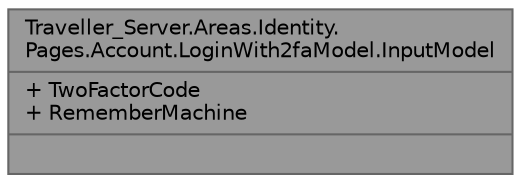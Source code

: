 digraph "Traveller_Server.Areas.Identity.Pages.Account.LoginWith2faModel.InputModel"
{
 // LATEX_PDF_SIZE
  bgcolor="transparent";
  edge [fontname=Helvetica,fontsize=10,labelfontname=Helvetica,labelfontsize=10];
  node [fontname=Helvetica,fontsize=10,shape=box,height=0.2,width=0.4];
  Node1 [shape=record,label="{Traveller_Server.Areas.Identity.\lPages.Account.LoginWith2faModel.InputModel\n|+ TwoFactorCode\l+ RememberMachine\l|}",height=0.2,width=0.4,color="gray40", fillcolor="grey60", style="filled", fontcolor="black",tooltip="This API supports the ASP.NET Core Identity default UI infrastructure and is not intended to be used ..."];
}
